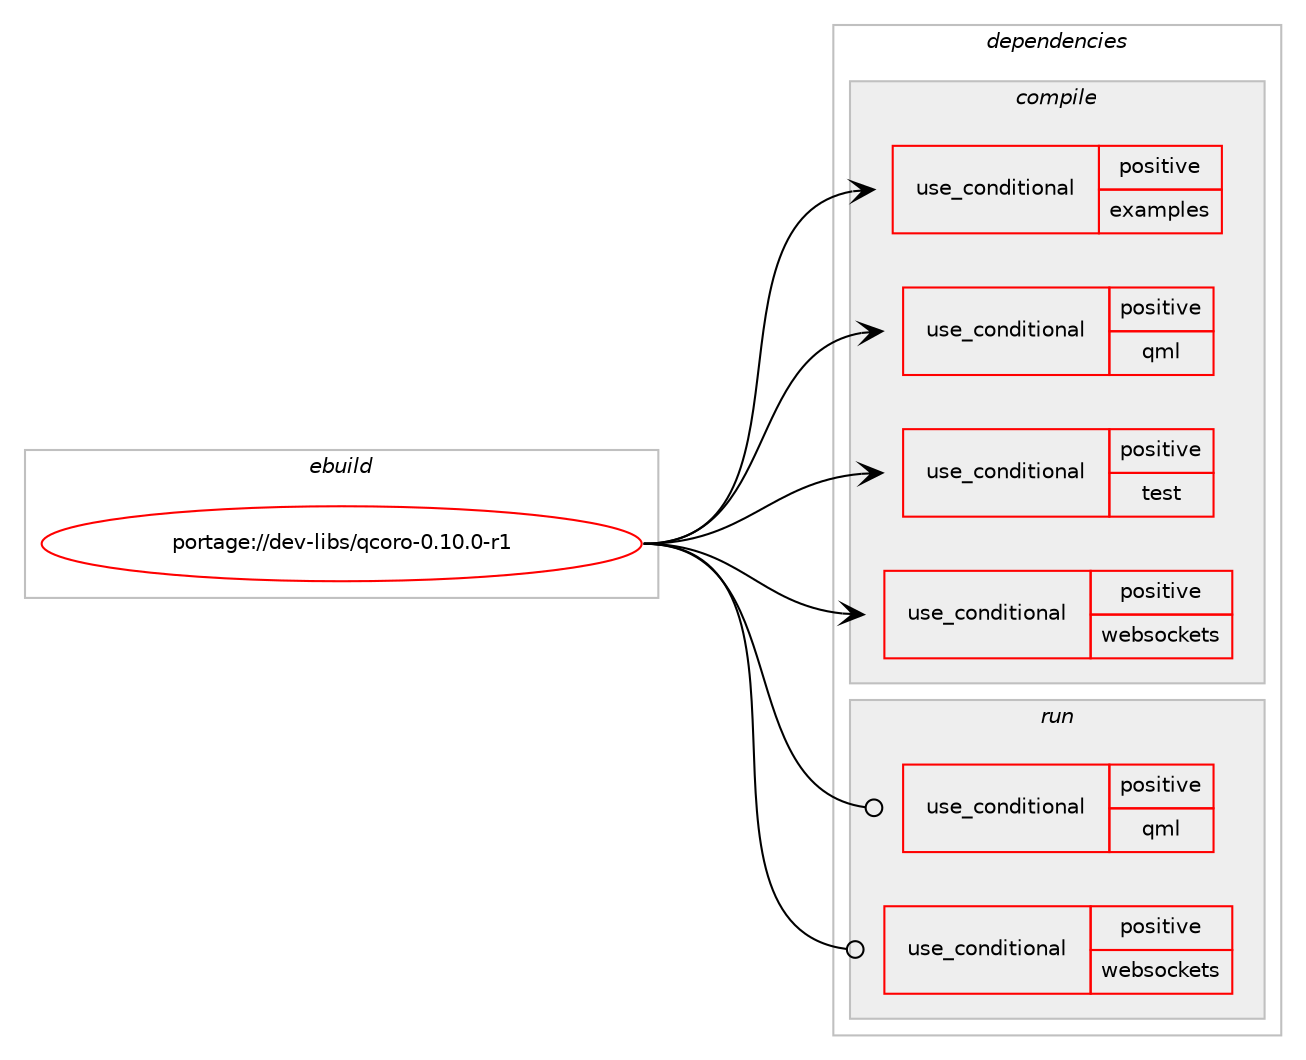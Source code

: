 digraph prolog {

# *************
# Graph options
# *************

newrank=true;
concentrate=true;
compound=true;
graph [rankdir=LR,fontname=Helvetica,fontsize=10,ranksep=1.5];#, ranksep=2.5, nodesep=0.2];
edge  [arrowhead=vee];
node  [fontname=Helvetica,fontsize=10];

# **********
# The ebuild
# **********

subgraph cluster_leftcol {
color=gray;
rank=same;
label=<<i>ebuild</i>>;
id [label="portage://dev-libs/qcoro-0.10.0-r1", color=red, width=4, href="../dev-libs/qcoro-0.10.0-r1.svg"];
}

# ****************
# The dependencies
# ****************

subgraph cluster_midcol {
color=gray;
label=<<i>dependencies</i>>;
subgraph cluster_compile {
fillcolor="#eeeeee";
style=filled;
label=<<i>compile</i>>;
subgraph cond27182 {
dependency57394 [label=<<TABLE BORDER="0" CELLBORDER="1" CELLSPACING="0" CELLPADDING="4"><TR><TD ROWSPAN="3" CELLPADDING="10">use_conditional</TD></TR><TR><TD>positive</TD></TR><TR><TD>examples</TD></TR></TABLE>>, shape=none, color=red];
# *** BEGIN UNKNOWN DEPENDENCY TYPE (TODO) ***
# dependency57394 -> package_dependency(portage://dev-libs/qcoro-0.10.0-r1,install,no,dev-qt,qtbase,none,[,,],[slot(6)],[use(enable(concurrent),none),use(enable(network),none),use(enable(widgets),none)])
# *** END UNKNOWN DEPENDENCY TYPE (TODO) ***

}
id:e -> dependency57394:w [weight=20,style="solid",arrowhead="vee"];
subgraph cond27183 {
dependency57395 [label=<<TABLE BORDER="0" CELLBORDER="1" CELLSPACING="0" CELLPADDING="4"><TR><TD ROWSPAN="3" CELLPADDING="10">use_conditional</TD></TR><TR><TD>positive</TD></TR><TR><TD>qml</TD></TR></TABLE>>, shape=none, color=red];
# *** BEGIN UNKNOWN DEPENDENCY TYPE (TODO) ***
# dependency57395 -> package_dependency(portage://dev-libs/qcoro-0.10.0-r1,install,no,dev-qt,qtbase,none,[,,],[slot(6)],[use(enable(gui),none)])
# *** END UNKNOWN DEPENDENCY TYPE (TODO) ***

# *** BEGIN UNKNOWN DEPENDENCY TYPE (TODO) ***
# dependency57395 -> package_dependency(portage://dev-libs/qcoro-0.10.0-r1,install,no,dev-qt,qtdeclarative,none,[,,],[slot(6),equal],[])
# *** END UNKNOWN DEPENDENCY TYPE (TODO) ***

}
id:e -> dependency57395:w [weight=20,style="solid",arrowhead="vee"];
subgraph cond27184 {
dependency57396 [label=<<TABLE BORDER="0" CELLBORDER="1" CELLSPACING="0" CELLPADDING="4"><TR><TD ROWSPAN="3" CELLPADDING="10">use_conditional</TD></TR><TR><TD>positive</TD></TR><TR><TD>test</TD></TR></TABLE>>, shape=none, color=red];
# *** BEGIN UNKNOWN DEPENDENCY TYPE (TODO) ***
# dependency57396 -> package_dependency(portage://dev-libs/qcoro-0.10.0-r1,install,no,dev-qt,qtbase,none,[,,],[slot(6)],[use(enable(concurrent),none)])
# *** END UNKNOWN DEPENDENCY TYPE (TODO) ***

}
id:e -> dependency57396:w [weight=20,style="solid",arrowhead="vee"];
subgraph cond27185 {
dependency57397 [label=<<TABLE BORDER="0" CELLBORDER="1" CELLSPACING="0" CELLPADDING="4"><TR><TD ROWSPAN="3" CELLPADDING="10">use_conditional</TD></TR><TR><TD>positive</TD></TR><TR><TD>websockets</TD></TR></TABLE>>, shape=none, color=red];
# *** BEGIN UNKNOWN DEPENDENCY TYPE (TODO) ***
# dependency57397 -> package_dependency(portage://dev-libs/qcoro-0.10.0-r1,install,no,dev-qt,qtwebsockets,none,[,,],[slot(6)],[])
# *** END UNKNOWN DEPENDENCY TYPE (TODO) ***

}
id:e -> dependency57397:w [weight=20,style="solid",arrowhead="vee"];
# *** BEGIN UNKNOWN DEPENDENCY TYPE (TODO) ***
# id -> package_dependency(portage://dev-libs/qcoro-0.10.0-r1,install,no,dev-qt,qtbase,none,[,,],[slot(6)],[use(optenable(dbus),none),use(optenable(network),none)])
# *** END UNKNOWN DEPENDENCY TYPE (TODO) ***

}
subgraph cluster_compileandrun {
fillcolor="#eeeeee";
style=filled;
label=<<i>compile and run</i>>;
}
subgraph cluster_run {
fillcolor="#eeeeee";
style=filled;
label=<<i>run</i>>;
subgraph cond27186 {
dependency57398 [label=<<TABLE BORDER="0" CELLBORDER="1" CELLSPACING="0" CELLPADDING="4"><TR><TD ROWSPAN="3" CELLPADDING="10">use_conditional</TD></TR><TR><TD>positive</TD></TR><TR><TD>qml</TD></TR></TABLE>>, shape=none, color=red];
# *** BEGIN UNKNOWN DEPENDENCY TYPE (TODO) ***
# dependency57398 -> package_dependency(portage://dev-libs/qcoro-0.10.0-r1,run,no,dev-qt,qtbase,none,[,,],[slot(6)],[use(enable(gui),none)])
# *** END UNKNOWN DEPENDENCY TYPE (TODO) ***

# *** BEGIN UNKNOWN DEPENDENCY TYPE (TODO) ***
# dependency57398 -> package_dependency(portage://dev-libs/qcoro-0.10.0-r1,run,no,dev-qt,qtdeclarative,none,[,,],[slot(6),equal],[])
# *** END UNKNOWN DEPENDENCY TYPE (TODO) ***

}
id:e -> dependency57398:w [weight=20,style="solid",arrowhead="odot"];
subgraph cond27187 {
dependency57399 [label=<<TABLE BORDER="0" CELLBORDER="1" CELLSPACING="0" CELLPADDING="4"><TR><TD ROWSPAN="3" CELLPADDING="10">use_conditional</TD></TR><TR><TD>positive</TD></TR><TR><TD>websockets</TD></TR></TABLE>>, shape=none, color=red];
# *** BEGIN UNKNOWN DEPENDENCY TYPE (TODO) ***
# dependency57399 -> package_dependency(portage://dev-libs/qcoro-0.10.0-r1,run,no,dev-qt,qtwebsockets,none,[,,],[slot(6)],[])
# *** END UNKNOWN DEPENDENCY TYPE (TODO) ***

}
id:e -> dependency57399:w [weight=20,style="solid",arrowhead="odot"];
# *** BEGIN UNKNOWN DEPENDENCY TYPE (TODO) ***
# id -> package_dependency(portage://dev-libs/qcoro-0.10.0-r1,run,no,dev-qt,qtbase,none,[,,],[slot(6)],[use(optenable(dbus),none),use(optenable(network),none)])
# *** END UNKNOWN DEPENDENCY TYPE (TODO) ***

}
}

# **************
# The candidates
# **************

subgraph cluster_choices {
rank=same;
color=gray;
label=<<i>candidates</i>>;

}

}
